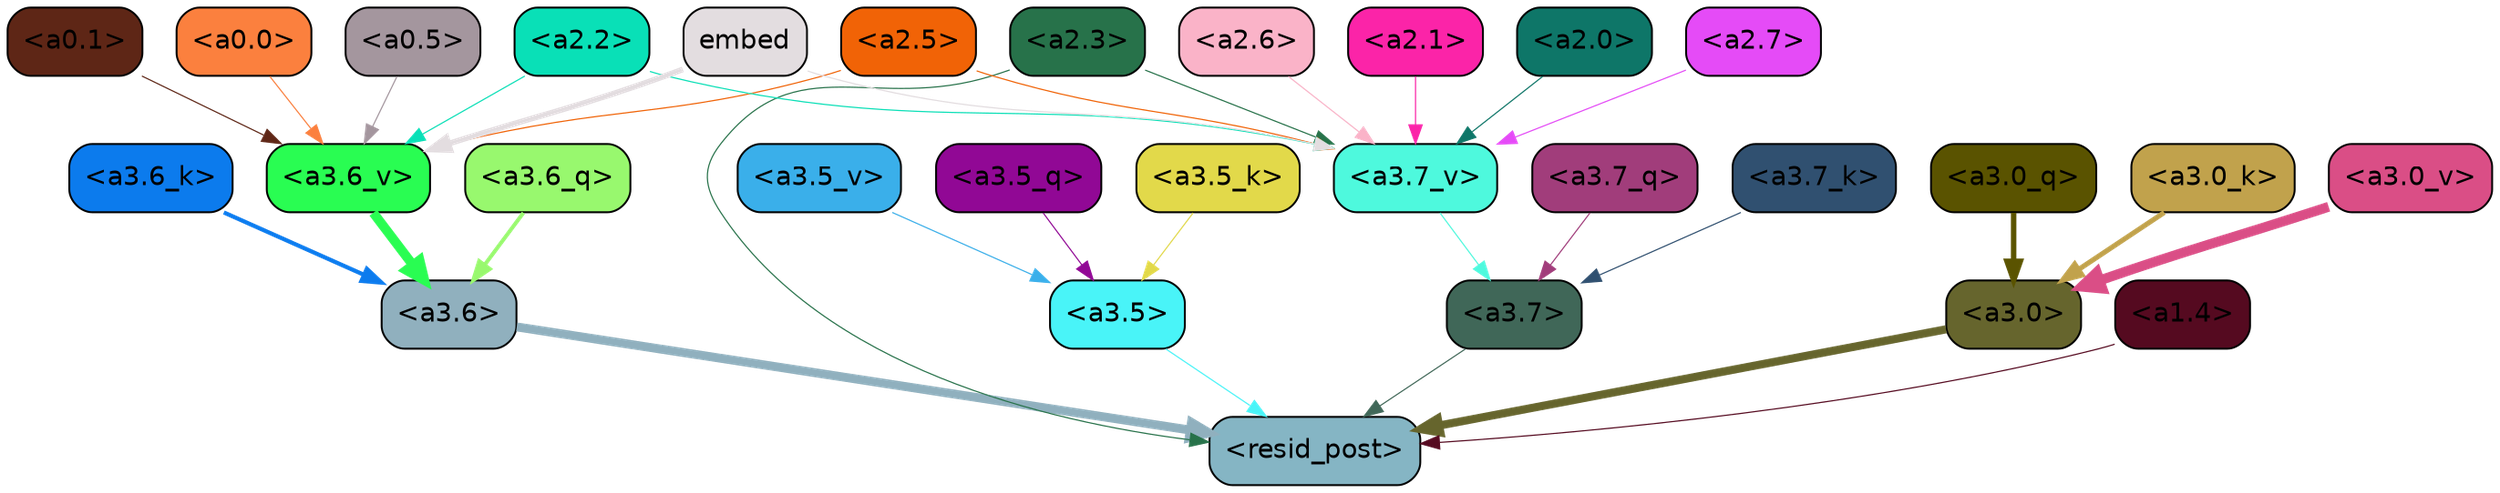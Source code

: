 strict digraph "" {
	graph [bgcolor=transparent,
		layout=dot,
		overlap=false,
		splines=true
	];
	"<a3.7>"	[color=black,
		fillcolor="#406758",
		fontname=Helvetica,
		shape=box,
		style="filled, rounded"];
	"<resid_post>"	[color=black,
		fillcolor="#85b5c4",
		fontname=Helvetica,
		shape=box,
		style="filled, rounded"];
	"<a3.7>" -> "<resid_post>"	[color="#406758",
		penwidth=0.6];
	"<a3.6>"	[color=black,
		fillcolor="#90b0be",
		fontname=Helvetica,
		shape=box,
		style="filled, rounded"];
	"<a3.6>" -> "<resid_post>"	[color="#90b0be",
		penwidth=4.6696330308914185];
	"<a3.5>"	[color=black,
		fillcolor="#49f4f8",
		fontname=Helvetica,
		shape=box,
		style="filled, rounded"];
	"<a3.5>" -> "<resid_post>"	[color="#49f4f8",
		penwidth=0.6];
	"<a3.0>"	[color=black,
		fillcolor="#66652d",
		fontname=Helvetica,
		shape=box,
		style="filled, rounded"];
	"<a3.0>" -> "<resid_post>"	[color="#66652d",
		penwidth=4.282557368278503];
	"<a2.3>"	[color=black,
		fillcolor="#27724a",
		fontname=Helvetica,
		shape=box,
		style="filled, rounded"];
	"<a2.3>" -> "<resid_post>"	[color="#27724a",
		penwidth=0.6];
	"<a3.7_v>"	[color=black,
		fillcolor="#4ef9dd",
		fontname=Helvetica,
		shape=box,
		style="filled, rounded"];
	"<a2.3>" -> "<a3.7_v>"	[color="#27724a",
		penwidth=0.6];
	"<a1.4>"	[color=black,
		fillcolor="#550a20",
		fontname=Helvetica,
		shape=box,
		style="filled, rounded"];
	"<a1.4>" -> "<resid_post>"	[color="#550a20",
		penwidth=0.6];
	"<a3.7_q>"	[color=black,
		fillcolor="#a13d7b",
		fontname=Helvetica,
		shape=box,
		style="filled, rounded"];
	"<a3.7_q>" -> "<a3.7>"	[color="#a13d7b",
		penwidth=0.6];
	"<a3.6_q>"	[color=black,
		fillcolor="#98f86e",
		fontname=Helvetica,
		shape=box,
		style="filled, rounded"];
	"<a3.6_q>" -> "<a3.6>"	[color="#98f86e",
		penwidth=2.03758105635643];
	"<a3.5_q>"	[color=black,
		fillcolor="#910895",
		fontname=Helvetica,
		shape=box,
		style="filled, rounded"];
	"<a3.5_q>" -> "<a3.5>"	[color="#910895",
		penwidth=0.6];
	"<a3.0_q>"	[color=black,
		fillcolor="#5a5300",
		fontname=Helvetica,
		shape=box,
		style="filled, rounded"];
	"<a3.0_q>" -> "<a3.0>"	[color="#5a5300",
		penwidth=2.8638100624084473];
	"<a3.7_k>"	[color=black,
		fillcolor="#305070",
		fontname=Helvetica,
		shape=box,
		style="filled, rounded"];
	"<a3.7_k>" -> "<a3.7>"	[color="#305070",
		penwidth=0.6];
	"<a3.6_k>"	[color=black,
		fillcolor="#0c7bed",
		fontname=Helvetica,
		shape=box,
		style="filled, rounded"];
	"<a3.6_k>" -> "<a3.6>"	[color="#0c7bed",
		penwidth=2.174198240041733];
	"<a3.5_k>"	[color=black,
		fillcolor="#e2d94a",
		fontname=Helvetica,
		shape=box,
		style="filled, rounded"];
	"<a3.5_k>" -> "<a3.5>"	[color="#e2d94a",
		penwidth=0.6];
	"<a3.0_k>"	[color=black,
		fillcolor="#c1a24c",
		fontname=Helvetica,
		shape=box,
		style="filled, rounded"];
	"<a3.0_k>" -> "<a3.0>"	[color="#c1a24c",
		penwidth=2.6274144649505615];
	"<a3.7_v>" -> "<a3.7>"	[color="#4ef9dd",
		penwidth=0.6];
	"<a3.6_v>"	[color=black,
		fillcolor="#29fd52",
		fontname=Helvetica,
		shape=box,
		style="filled, rounded"];
	"<a3.6_v>" -> "<a3.6>"	[color="#29fd52",
		penwidth=5.002329230308533];
	"<a3.5_v>"	[color=black,
		fillcolor="#3aafea",
		fontname=Helvetica,
		shape=box,
		style="filled, rounded"];
	"<a3.5_v>" -> "<a3.5>"	[color="#3aafea",
		penwidth=0.6];
	"<a3.0_v>"	[color=black,
		fillcolor="#da4e86",
		fontname=Helvetica,
		shape=box,
		style="filled, rounded"];
	"<a3.0_v>" -> "<a3.0>"	[color="#da4e86",
		penwidth=5.188832879066467];
	"<a2.7>"	[color=black,
		fillcolor="#e54bf7",
		fontname=Helvetica,
		shape=box,
		style="filled, rounded"];
	"<a2.7>" -> "<a3.7_v>"	[color="#e54bf7",
		penwidth=0.6];
	"<a2.6>"	[color=black,
		fillcolor="#fab3c8",
		fontname=Helvetica,
		shape=box,
		style="filled, rounded"];
	"<a2.6>" -> "<a3.7_v>"	[color="#fab3c8",
		penwidth=0.6];
	"<a2.5>"	[color=black,
		fillcolor="#f16306",
		fontname=Helvetica,
		shape=box,
		style="filled, rounded"];
	"<a2.5>" -> "<a3.7_v>"	[color="#f16306",
		penwidth=0.6];
	"<a2.5>" -> "<a3.6_v>"	[color="#f16306",
		penwidth=0.6];
	"<a2.2>"	[color=black,
		fillcolor="#09e0b7",
		fontname=Helvetica,
		shape=box,
		style="filled, rounded"];
	"<a2.2>" -> "<a3.7_v>"	[color="#09e0b7",
		penwidth=0.6];
	"<a2.2>" -> "<a3.6_v>"	[color="#09e0b7",
		penwidth=0.6];
	"<a2.1>"	[color=black,
		fillcolor="#fb24a8",
		fontname=Helvetica,
		shape=box,
		style="filled, rounded"];
	"<a2.1>" -> "<a3.7_v>"	[color="#fb24a8",
		penwidth=0.6];
	"<a2.0>"	[color=black,
		fillcolor="#0e7668",
		fontname=Helvetica,
		shape=box,
		style="filled, rounded"];
	"<a2.0>" -> "<a3.7_v>"	[color="#0e7668",
		penwidth=0.6];
	embed	[color=black,
		fillcolor="#e3dde0",
		fontname=Helvetica,
		shape=box,
		style="filled, rounded"];
	embed -> "<a3.7_v>"	[color="#e3dde0",
		penwidth=0.6];
	embed -> "<a3.6_v>"	[color="#e3dde0",
		penwidth=2.9588699340820312];
	"<a0.5>"	[color=black,
		fillcolor="#a4969e",
		fontname=Helvetica,
		shape=box,
		style="filled, rounded"];
	"<a0.5>" -> "<a3.6_v>"	[color="#a4969e",
		penwidth=0.6];
	"<a0.1>"	[color=black,
		fillcolor="#5e2616",
		fontname=Helvetica,
		shape=box,
		style="filled, rounded"];
	"<a0.1>" -> "<a3.6_v>"	[color="#5e2616",
		penwidth=0.6];
	"<a0.0>"	[color=black,
		fillcolor="#fb803e",
		fontname=Helvetica,
		shape=box,
		style="filled, rounded"];
	"<a0.0>" -> "<a3.6_v>"	[color="#fb803e",
		penwidth=0.6];
}
